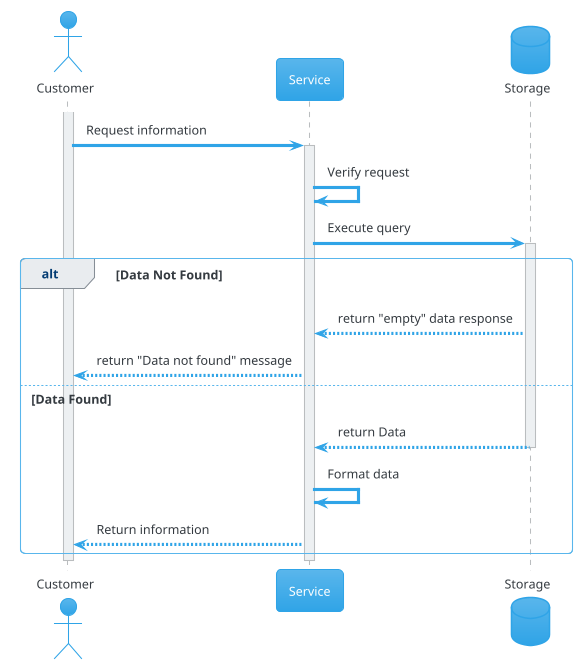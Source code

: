@startuml
'Example Sequence Diagram
'For documentation see https://plantuml.com/sequence-diagram

'For docs on themes see https://plantuml.com/theme
!theme cerulean

actor Customer as C
participant Service as S
database Storage as DB

activate C
C -> S : Request information
activate S
S -> S : Verify request
S -> DB : Execute query
activate DB
alt Data Not Found
  S <-- DB: return "empty" data response
  C <-- S: return "Data not found" message
else Data Found
  S <-- DB : return Data
  deactivate DB
  S -> S : Format data
  C <-- S : Return information
end
deactivate S
deactivate C

@enduml
